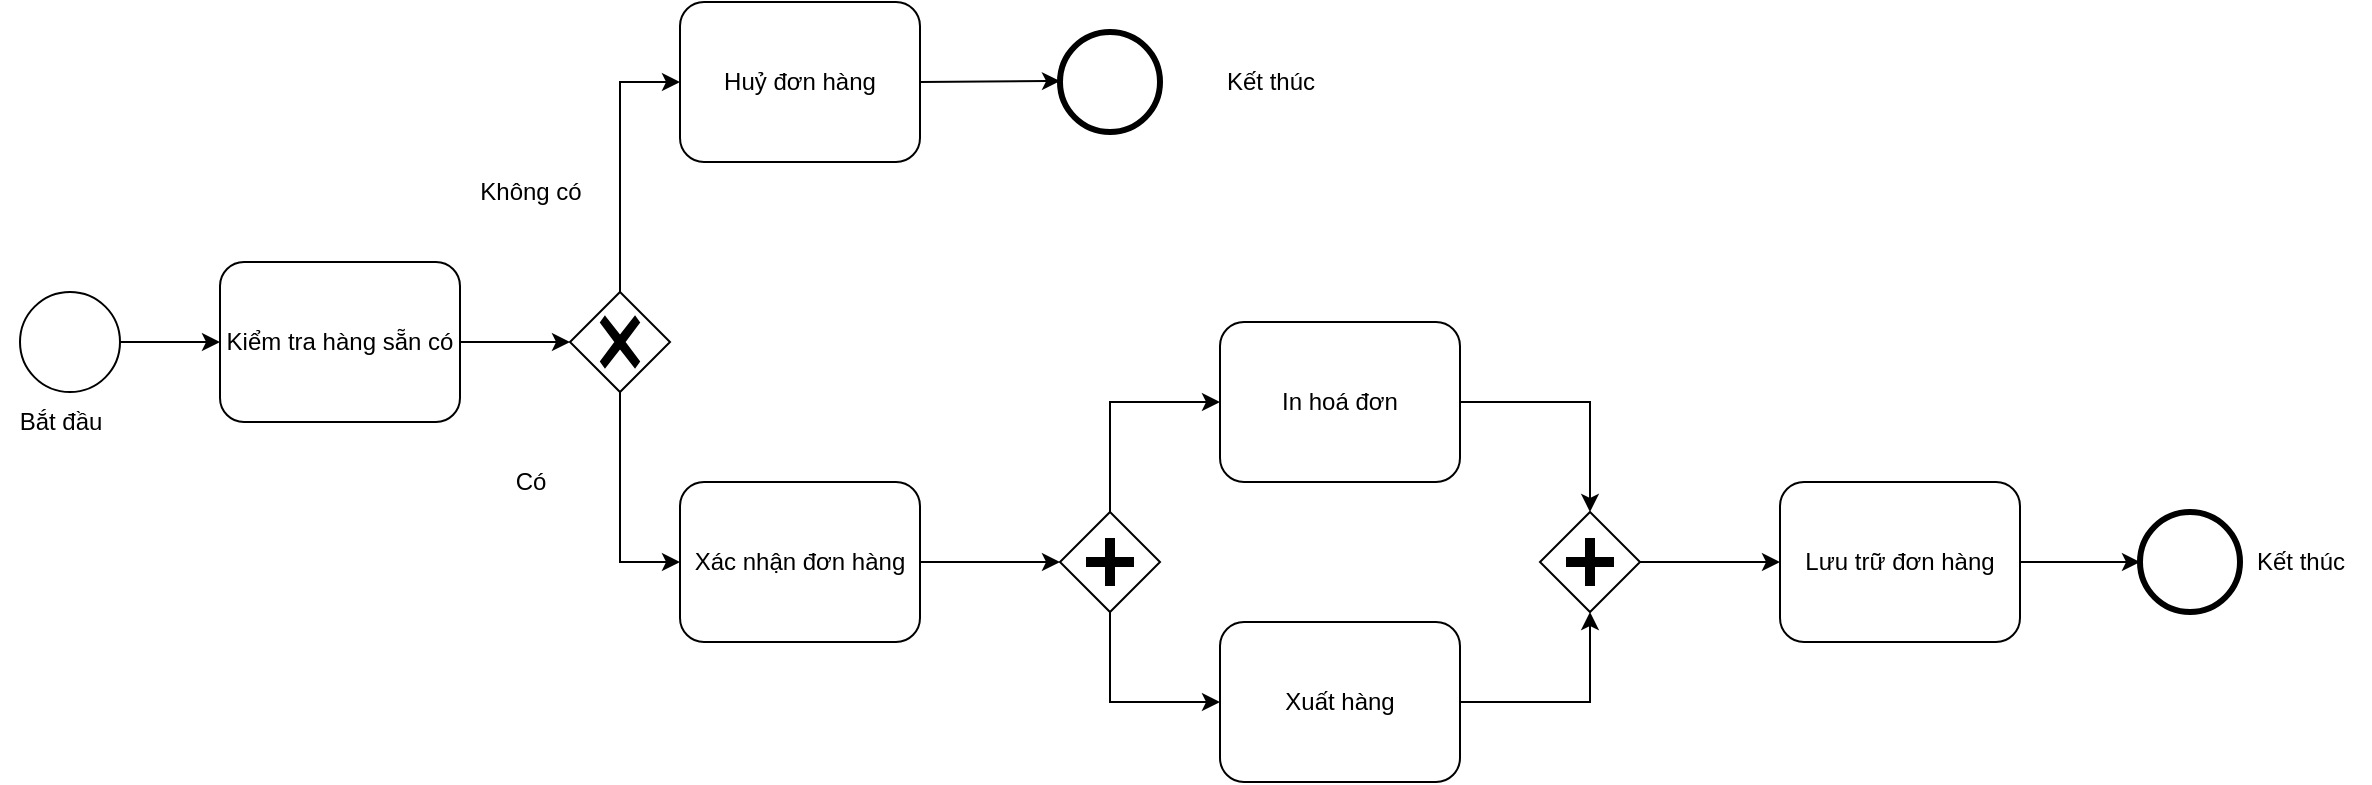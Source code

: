 <mxfile version="20.4.0" type="github">
  <diagram name="Page-1" id="2a216829-ef6e-dabb-86c1-c78162f3ba2b">
    <mxGraphModel dx="1280" dy="527" grid="1" gridSize="10" guides="1" tooltips="1" connect="1" arrows="1" fold="1" page="1" pageScale="1" pageWidth="850" pageHeight="1100" background="none" math="0" shadow="0">
      <root>
        <mxCell id="0" />
        <mxCell id="1" parent="0" />
        <mxCell id="7a84cebc1def654-1" value="" style="shape=mxgraph.bpmn.shape;html=1;verticalLabelPosition=bottom;labelBackgroundColor=#ffffff;verticalAlign=top;perimeter=ellipsePerimeter;outline=standard;symbol=general;" parent="1" vertex="1">
          <mxGeometry x="260" y="265" width="50" height="50" as="geometry" />
        </mxCell>
        <mxCell id="7a84cebc1def654-2" value="Kiểm tra hàng sẵn có" style="shape=ext;rounded=1;html=1;whiteSpace=wrap;" parent="1" vertex="1">
          <mxGeometry x="360" y="250" width="120" height="80" as="geometry" />
        </mxCell>
        <mxCell id="7a84cebc1def654-8" value="Xác nhận đơn hàng" style="shape=ext;rounded=1;html=1;whiteSpace=wrap;" parent="1" vertex="1">
          <mxGeometry x="590" y="360" width="120" height="80" as="geometry" />
        </mxCell>
        <mxCell id="7a84cebc1def654-9" value="" style="shape=mxgraph.bpmn.shape;html=1;verticalLabelPosition=bottom;labelBackgroundColor=#ffffff;verticalAlign=top;perimeter=rhombusPerimeter;background=gateway;outline=none;symbol=parallelGw;" parent="1" vertex="1">
          <mxGeometry x="780" y="375" width="50" height="50" as="geometry" />
        </mxCell>
        <mxCell id="7a84cebc1def654-24" value="" style="shape=mxgraph.bpmn.shape;html=1;verticalLabelPosition=bottom;labelBackgroundColor=#ffffff;verticalAlign=top;perimeter=rhombusPerimeter;background=gateway;outline=none;symbol=parallelGw;" parent="1" vertex="1">
          <mxGeometry x="1020" y="375" width="50" height="50" as="geometry" />
        </mxCell>
        <mxCell id="7a84cebc1def654-29" value="Xuất hàng" style="html=1;whiteSpace=wrap;rounded=1;" parent="1" vertex="1">
          <mxGeometry x="860" y="430" width="120" height="80" as="geometry" />
        </mxCell>
        <mxCell id="7a84cebc1def654-36" style="edgeStyle=orthogonalEdgeStyle;rounded=0;html=1;jettySize=auto;orthogonalLoop=1;" parent="1" source="7a84cebc1def654-1" target="7a84cebc1def654-2" edge="1">
          <mxGeometry relative="1" as="geometry" />
        </mxCell>
        <mxCell id="7a84cebc1def654-39" style="edgeStyle=orthogonalEdgeStyle;rounded=0;html=1;jettySize=auto;orthogonalLoop=1;entryX=0;entryY=0.5;entryDx=0;entryDy=0;entryPerimeter=0;" parent="1" source="7a84cebc1def654-2" target="K46YMQu9qqwMwplF7DKo-14" edge="1">
          <mxGeometry relative="1" as="geometry">
            <mxPoint x="530" y="290" as="targetPoint" />
          </mxGeometry>
        </mxCell>
        <mxCell id="7a84cebc1def654-43" style="edgeStyle=orthogonalEdgeStyle;rounded=0;html=1;jettySize=auto;orthogonalLoop=1;exitX=1;exitY=0.5;exitDx=0;exitDy=0;" parent="1" source="K46YMQu9qqwMwplF7DKo-17" target="7a84cebc1def654-24" edge="1">
          <mxGeometry relative="1" as="geometry">
            <mxPoint x="1290.0" y="475" as="targetPoint" />
            <Array as="points">
              <mxPoint x="1045" y="320" />
            </Array>
            <mxPoint x="1090" y="290" as="sourcePoint" />
          </mxGeometry>
        </mxCell>
        <mxCell id="7a84cebc1def654-44" style="edgeStyle=orthogonalEdgeStyle;rounded=0;html=1;jettySize=auto;orthogonalLoop=1;exitX=1;exitY=0.5;exitDx=0;exitDy=0;entryX=0.5;entryY=1;entryDx=0;entryDy=0;" parent="1" source="7a84cebc1def654-29" target="7a84cebc1def654-24" edge="1">
          <mxGeometry relative="1" as="geometry">
            <mxPoint x="1025" y="515" as="sourcePoint" />
            <Array as="points">
              <mxPoint x="1045" y="470" />
            </Array>
          </mxGeometry>
        </mxCell>
        <mxCell id="7a84cebc1def654-46" style="edgeStyle=orthogonalEdgeStyle;rounded=0;html=1;jettySize=auto;orthogonalLoop=1;" parent="1" source="7a84cebc1def654-24" edge="1">
          <mxGeometry relative="1" as="geometry">
            <mxPoint x="1140" y="400" as="targetPoint" />
          </mxGeometry>
        </mxCell>
        <mxCell id="7a84cebc1def654-47" style="edgeStyle=orthogonalEdgeStyle;rounded=0;html=1;jettySize=auto;orthogonalLoop=1;exitX=0.5;exitY=1;exitDx=0;exitDy=0;entryX=0;entryY=0.5;entryDx=0;entryDy=0;exitPerimeter=0;" parent="1" source="K46YMQu9qqwMwplF7DKo-14" target="7a84cebc1def654-8" edge="1">
          <mxGeometry relative="1" as="geometry">
            <mxPoint x="555" y="315" as="sourcePoint" />
            <mxPoint x="555" y="430" as="targetPoint" />
          </mxGeometry>
        </mxCell>
        <mxCell id="7a84cebc1def654-49" style="edgeStyle=orthogonalEdgeStyle;rounded=0;html=1;jettySize=auto;orthogonalLoop=1;" parent="1" source="7a84cebc1def654-8" target="7a84cebc1def654-9" edge="1">
          <mxGeometry relative="1" as="geometry" />
        </mxCell>
        <mxCell id="7a84cebc1def654-51" style="edgeStyle=orthogonalEdgeStyle;rounded=0;html=1;jettySize=auto;orthogonalLoop=1;entryX=0;entryY=0.5;entryDx=0;entryDy=0;" parent="1" source="7a84cebc1def654-9" target="7a84cebc1def654-29" edge="1">
          <mxGeometry relative="1" as="geometry">
            <Array as="points">
              <mxPoint x="805" y="470" />
            </Array>
          </mxGeometry>
        </mxCell>
        <mxCell id="K46YMQu9qqwMwplF7DKo-1" value="Bắt đầu" style="text;html=1;align=center;verticalAlign=middle;resizable=0;points=[];autosize=1;strokeColor=none;fillColor=none;" vertex="1" parent="1">
          <mxGeometry x="250" y="315" width="60" height="30" as="geometry" />
        </mxCell>
        <mxCell id="K46YMQu9qqwMwplF7DKo-3" value="Huỷ đơn hàng" style="shape=ext;rounded=1;html=1;whiteSpace=wrap;" vertex="1" parent="1">
          <mxGeometry x="590" y="120" width="120" height="80" as="geometry" />
        </mxCell>
        <mxCell id="K46YMQu9qqwMwplF7DKo-7" style="edgeStyle=orthogonalEdgeStyle;rounded=0;html=1;jettySize=auto;orthogonalLoop=1;exitX=0.5;exitY=0;exitDx=0;exitDy=0;entryX=0;entryY=0.5;entryDx=0;entryDy=0;exitPerimeter=0;" edge="1" parent="1" source="K46YMQu9qqwMwplF7DKo-14" target="K46YMQu9qqwMwplF7DKo-3">
          <mxGeometry relative="1" as="geometry">
            <mxPoint x="555" y="265" as="sourcePoint" />
            <mxPoint x="554.5" y="160" as="targetPoint" />
            <Array as="points">
              <mxPoint x="560" y="160" />
            </Array>
          </mxGeometry>
        </mxCell>
        <mxCell id="K46YMQu9qqwMwplF7DKo-8" style="edgeStyle=orthogonalEdgeStyle;rounded=0;html=1;jettySize=auto;orthogonalLoop=1;exitX=1;exitY=0.5;exitDx=0;exitDy=0;" edge="1" parent="1" source="K46YMQu9qqwMwplF7DKo-3">
          <mxGeometry relative="1" as="geometry">
            <mxPoint x="730" y="159.5" as="sourcePoint" />
            <mxPoint x="780" y="159.5" as="targetPoint" />
          </mxGeometry>
        </mxCell>
        <mxCell id="K46YMQu9qqwMwplF7DKo-9" value="" style="shape=mxgraph.bpmn.shape;html=1;verticalLabelPosition=bottom;labelBackgroundColor=#ffffff;verticalAlign=top;perimeter=ellipsePerimeter;outline=end;symbol=general;" vertex="1" parent="1">
          <mxGeometry x="780" y="135.0" width="50" height="50" as="geometry" />
        </mxCell>
        <mxCell id="K46YMQu9qqwMwplF7DKo-11" value="Kết thúc" style="text;html=1;align=center;verticalAlign=middle;resizable=0;points=[];autosize=1;strokeColor=none;fillColor=none;" vertex="1" parent="1">
          <mxGeometry x="850" y="145" width="70" height="30" as="geometry" />
        </mxCell>
        <mxCell id="K46YMQu9qqwMwplF7DKo-12" value="Không có" style="text;html=1;align=center;verticalAlign=middle;resizable=0;points=[];autosize=1;strokeColor=none;fillColor=none;" vertex="1" parent="1">
          <mxGeometry x="480" y="200" width="70" height="30" as="geometry" />
        </mxCell>
        <mxCell id="K46YMQu9qqwMwplF7DKo-13" value="Có" style="text;html=1;align=center;verticalAlign=middle;resizable=0;points=[];autosize=1;strokeColor=none;fillColor=none;" vertex="1" parent="1">
          <mxGeometry x="495" y="345" width="40" height="30" as="geometry" />
        </mxCell>
        <mxCell id="K46YMQu9qqwMwplF7DKo-14" value="" style="points=[[0.25,0.25,0],[0.5,0,0],[0.75,0.25,0],[1,0.5,0],[0.75,0.75,0],[0.5,1,0],[0.25,0.75,0],[0,0.5,0]];shape=mxgraph.bpmn.gateway2;html=1;verticalLabelPosition=bottom;labelBackgroundColor=#ffffff;verticalAlign=top;align=center;perimeter=rhombusPerimeter;outlineConnect=0;outline=none;symbol=none;gwType=exclusive;" vertex="1" parent="1">
          <mxGeometry x="535" y="265" width="50" height="50" as="geometry" />
        </mxCell>
        <mxCell id="K46YMQu9qqwMwplF7DKo-16" style="edgeStyle=orthogonalEdgeStyle;rounded=0;html=1;jettySize=auto;orthogonalLoop=1;exitX=0.5;exitY=0;exitDx=0;exitDy=0;entryX=0;entryY=0.5;entryDx=0;entryDy=0;" edge="1" parent="1" source="7a84cebc1def654-9" target="K46YMQu9qqwMwplF7DKo-17">
          <mxGeometry relative="1" as="geometry">
            <mxPoint x="810" y="370" as="sourcePoint" />
            <mxPoint x="850" y="345" as="targetPoint" />
            <Array as="points">
              <mxPoint x="805" y="320" />
            </Array>
          </mxGeometry>
        </mxCell>
        <mxCell id="K46YMQu9qqwMwplF7DKo-17" value="In hoá đơn" style="html=1;whiteSpace=wrap;rounded=1;" vertex="1" parent="1">
          <mxGeometry x="860" y="280" width="120" height="80" as="geometry" />
        </mxCell>
        <mxCell id="K46YMQu9qqwMwplF7DKo-20" value="" style="edgeStyle=orthogonalEdgeStyle;rounded=0;orthogonalLoop=1;jettySize=auto;html=1;" edge="1" parent="1" source="K46YMQu9qqwMwplF7DKo-18" target="K46YMQu9qqwMwplF7DKo-19">
          <mxGeometry relative="1" as="geometry" />
        </mxCell>
        <mxCell id="K46YMQu9qqwMwplF7DKo-18" value="Lưu trữ đơn hàng" style="html=1;whiteSpace=wrap;rounded=1;" vertex="1" parent="1">
          <mxGeometry x="1140" y="360" width="120" height="80" as="geometry" />
        </mxCell>
        <mxCell id="K46YMQu9qqwMwplF7DKo-19" value="" style="shape=mxgraph.bpmn.shape;html=1;verticalLabelPosition=bottom;labelBackgroundColor=#ffffff;verticalAlign=top;perimeter=ellipsePerimeter;outline=end;symbol=general;" vertex="1" parent="1">
          <mxGeometry x="1320" y="375.0" width="50" height="50" as="geometry" />
        </mxCell>
        <mxCell id="K46YMQu9qqwMwplF7DKo-21" value="Kết thúc" style="text;html=1;align=center;verticalAlign=middle;resizable=0;points=[];autosize=1;strokeColor=none;fillColor=none;" vertex="1" parent="1">
          <mxGeometry x="1365" y="385" width="70" height="30" as="geometry" />
        </mxCell>
      </root>
    </mxGraphModel>
  </diagram>
</mxfile>
